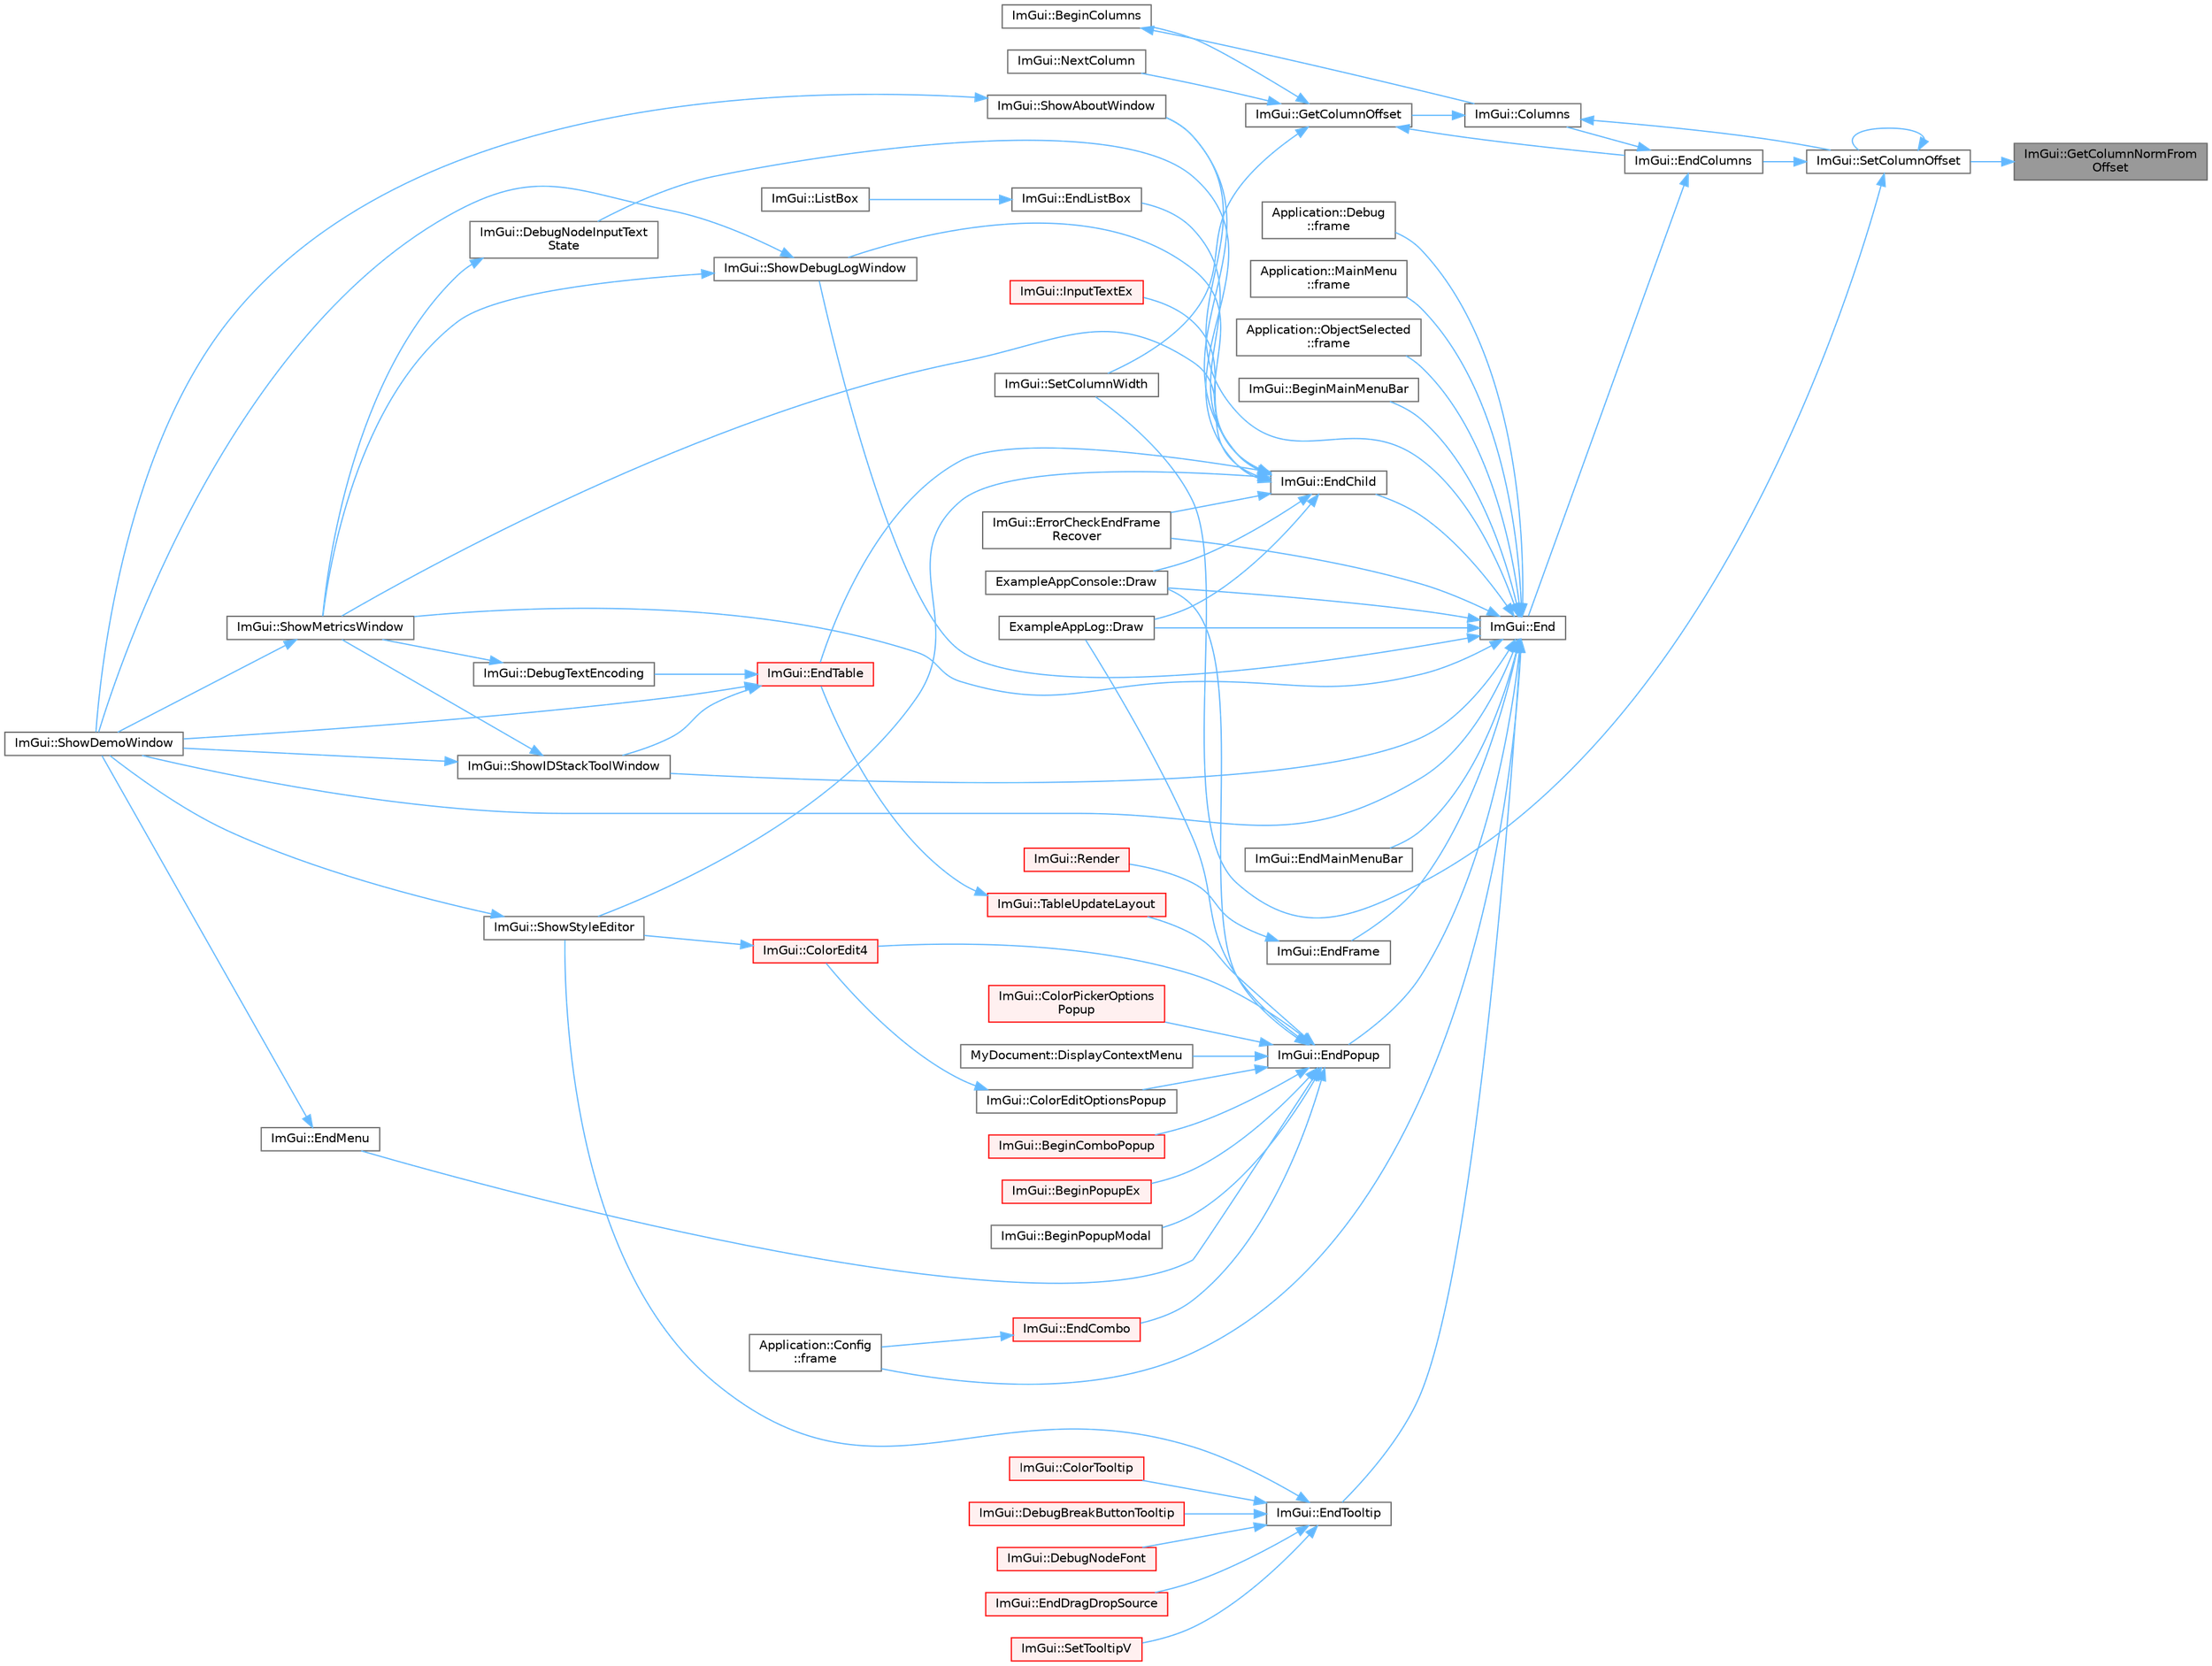 digraph "ImGui::GetColumnNormFromOffset"
{
 // LATEX_PDF_SIZE
  bgcolor="transparent";
  edge [fontname=Helvetica,fontsize=10,labelfontname=Helvetica,labelfontsize=10];
  node [fontname=Helvetica,fontsize=10,shape=box,height=0.2,width=0.4];
  rankdir="RL";
  Node1 [id="Node000001",label="ImGui::GetColumnNormFrom\lOffset",height=0.2,width=0.4,color="gray40", fillcolor="grey60", style="filled", fontcolor="black",tooltip=" "];
  Node1 -> Node2 [id="edge1_Node000001_Node000002",dir="back",color="steelblue1",style="solid",tooltip=" "];
  Node2 [id="Node000002",label="ImGui::SetColumnOffset",height=0.2,width=0.4,color="grey40", fillcolor="white", style="filled",URL="$namespace_im_gui.html#a8cc207211d6cf3f77b505e24aed4ebcc",tooltip=" "];
  Node2 -> Node3 [id="edge2_Node000002_Node000003",dir="back",color="steelblue1",style="solid",tooltip=" "];
  Node3 [id="Node000003",label="ImGui::EndColumns",height=0.2,width=0.4,color="grey40", fillcolor="white", style="filled",URL="$namespace_im_gui.html#af93bed3bce5475fe4d525d744f16aa20",tooltip=" "];
  Node3 -> Node4 [id="edge3_Node000003_Node000004",dir="back",color="steelblue1",style="solid",tooltip=" "];
  Node4 [id="Node000004",label="ImGui::Columns",height=0.2,width=0.4,color="grey40", fillcolor="white", style="filled",URL="$namespace_im_gui.html#a0e2889956542527c4039b6b8bf5c2a38",tooltip=" "];
  Node4 -> Node5 [id="edge4_Node000004_Node000005",dir="back",color="steelblue1",style="solid",tooltip=" "];
  Node5 [id="Node000005",label="ImGui::GetColumnOffset",height=0.2,width=0.4,color="grey40", fillcolor="white", style="filled",URL="$namespace_im_gui.html#a79c22e9c5c208b6c9534a273be71a9e6",tooltip=" "];
  Node5 -> Node6 [id="edge5_Node000005_Node000006",dir="back",color="steelblue1",style="solid",tooltip=" "];
  Node6 [id="Node000006",label="ImGui::BeginColumns",height=0.2,width=0.4,color="grey40", fillcolor="white", style="filled",URL="$namespace_im_gui.html#a303fae66ef07f4f86ab242cf81021060",tooltip=" "];
  Node6 -> Node4 [id="edge6_Node000006_Node000004",dir="back",color="steelblue1",style="solid",tooltip=" "];
  Node5 -> Node3 [id="edge7_Node000005_Node000003",dir="back",color="steelblue1",style="solid",tooltip=" "];
  Node5 -> Node7 [id="edge8_Node000005_Node000007",dir="back",color="steelblue1",style="solid",tooltip=" "];
  Node7 [id="Node000007",label="ImGui::NextColumn",height=0.2,width=0.4,color="grey40", fillcolor="white", style="filled",URL="$namespace_im_gui.html#a8f97746d6a9d59c8400c26fb7613a2ff",tooltip=" "];
  Node5 -> Node8 [id="edge9_Node000005_Node000008",dir="back",color="steelblue1",style="solid",tooltip=" "];
  Node8 [id="Node000008",label="ImGui::SetColumnWidth",height=0.2,width=0.4,color="grey40", fillcolor="white", style="filled",URL="$namespace_im_gui.html#af17222ec47aebb5ede00be7b52de9f5d",tooltip=" "];
  Node4 -> Node2 [id="edge10_Node000004_Node000002",dir="back",color="steelblue1",style="solid",tooltip=" "];
  Node3 -> Node9 [id="edge11_Node000003_Node000009",dir="back",color="steelblue1",style="solid",tooltip=" "];
  Node9 [id="Node000009",label="ImGui::End",height=0.2,width=0.4,color="grey40", fillcolor="white", style="filled",URL="$namespace_im_gui.html#a5479d93794a004c67ceb6d13f37c8254",tooltip=" "];
  Node9 -> Node10 [id="edge12_Node000009_Node000010",dir="back",color="steelblue1",style="solid",tooltip=" "];
  Node10 [id="Node000010",label="ImGui::BeginMainMenuBar",height=0.2,width=0.4,color="grey40", fillcolor="white", style="filled",URL="$namespace_im_gui.html#a55cb9cfb9865204ac6fb21c965784f78",tooltip=" "];
  Node9 -> Node11 [id="edge13_Node000009_Node000011",dir="back",color="steelblue1",style="solid",tooltip=" "];
  Node11 [id="Node000011",label="ExampleAppConsole::Draw",height=0.2,width=0.4,color="grey40", fillcolor="white", style="filled",URL="$struct_example_app_console.html#a0518a09c7e8648dd52c7c06df19ac17a",tooltip=" "];
  Node9 -> Node12 [id="edge14_Node000009_Node000012",dir="back",color="steelblue1",style="solid",tooltip=" "];
  Node12 [id="Node000012",label="ExampleAppLog::Draw",height=0.2,width=0.4,color="grey40", fillcolor="white", style="filled",URL="$struct_example_app_log.html#a5ad3a4bdb89171b84aeaff96948a1f77",tooltip=" "];
  Node9 -> Node13 [id="edge15_Node000009_Node000013",dir="back",color="steelblue1",style="solid",tooltip=" "];
  Node13 [id="Node000013",label="ImGui::EndChild",height=0.2,width=0.4,color="grey40", fillcolor="white", style="filled",URL="$namespace_im_gui.html#af8de559a88c1442d6df8c1b04c86e997",tooltip=" "];
  Node13 -> Node14 [id="edge16_Node000013_Node000014",dir="back",color="steelblue1",style="solid",tooltip=" "];
  Node14 [id="Node000014",label="ImGui::DebugNodeInputText\lState",height=0.2,width=0.4,color="grey40", fillcolor="white", style="filled",URL="$namespace_im_gui.html#ab85df47e899ab32dbdd5089f40e3802f",tooltip=" "];
  Node14 -> Node15 [id="edge17_Node000014_Node000015",dir="back",color="steelblue1",style="solid",tooltip=" "];
  Node15 [id="Node000015",label="ImGui::ShowMetricsWindow",height=0.2,width=0.4,color="grey40", fillcolor="white", style="filled",URL="$namespace_im_gui.html#afe7a28c6eb52fff3cc27d5a698fea4ff",tooltip=" "];
  Node15 -> Node16 [id="edge18_Node000015_Node000016",dir="back",color="steelblue1",style="solid",tooltip=" "];
  Node16 [id="Node000016",label="ImGui::ShowDemoWindow",height=0.2,width=0.4,color="grey40", fillcolor="white", style="filled",URL="$namespace_im_gui.html#af95643a0ce4893b9e57c12991922fb18",tooltip=" "];
  Node13 -> Node11 [id="edge19_Node000013_Node000011",dir="back",color="steelblue1",style="solid",tooltip=" "];
  Node13 -> Node12 [id="edge20_Node000013_Node000012",dir="back",color="steelblue1",style="solid",tooltip=" "];
  Node13 -> Node17 [id="edge21_Node000013_Node000017",dir="back",color="steelblue1",style="solid",tooltip=" "];
  Node17 [id="Node000017",label="ImGui::EndListBox",height=0.2,width=0.4,color="grey40", fillcolor="white", style="filled",URL="$namespace_im_gui.html#a6a1b63d9b66bb934d995c279ac02daff",tooltip=" "];
  Node17 -> Node18 [id="edge22_Node000017_Node000018",dir="back",color="steelblue1",style="solid",tooltip=" "];
  Node18 [id="Node000018",label="ImGui::ListBox",height=0.2,width=0.4,color="grey40", fillcolor="white", style="filled",URL="$namespace_im_gui.html#a94c78076bd40ff548ecd124f95af8710",tooltip=" "];
  Node13 -> Node19 [id="edge23_Node000013_Node000019",dir="back",color="steelblue1",style="solid",tooltip=" "];
  Node19 [id="Node000019",label="ImGui::EndTable",height=0.2,width=0.4,color="red", fillcolor="#FFF0F0", style="filled",URL="$namespace_im_gui.html#a9c70aaa6464c2e51e6f3342da133ada1",tooltip=" "];
  Node19 -> Node20 [id="edge24_Node000019_Node000020",dir="back",color="steelblue1",style="solid",tooltip=" "];
  Node20 [id="Node000020",label="ImGui::DebugTextEncoding",height=0.2,width=0.4,color="grey40", fillcolor="white", style="filled",URL="$namespace_im_gui.html#a326f0badd138d1dea078a31b0e8dd685",tooltip=" "];
  Node20 -> Node15 [id="edge25_Node000020_Node000015",dir="back",color="steelblue1",style="solid",tooltip=" "];
  Node19 -> Node16 [id="edge26_Node000019_Node000016",dir="back",color="steelblue1",style="solid",tooltip=" "];
  Node19 -> Node23 [id="edge27_Node000019_Node000023",dir="back",color="steelblue1",style="solid",tooltip=" "];
  Node23 [id="Node000023",label="ImGui::ShowIDStackToolWindow",height=0.2,width=0.4,color="grey40", fillcolor="white", style="filled",URL="$namespace_im_gui.html#ab4a87bf4a874a8e5872b60b4a9b1d99e",tooltip=" "];
  Node23 -> Node16 [id="edge28_Node000023_Node000016",dir="back",color="steelblue1",style="solid",tooltip=" "];
  Node23 -> Node15 [id="edge29_Node000023_Node000015",dir="back",color="steelblue1",style="solid",tooltip=" "];
  Node13 -> Node22 [id="edge30_Node000013_Node000022",dir="back",color="steelblue1",style="solid",tooltip=" "];
  Node22 [id="Node000022",label="ImGui::ErrorCheckEndFrame\lRecover",height=0.2,width=0.4,color="grey40", fillcolor="white", style="filled",URL="$namespace_im_gui.html#aaeda60ee2c0b5c2b3f397b237c9928f3",tooltip=" "];
  Node13 -> Node24 [id="edge31_Node000013_Node000024",dir="back",color="steelblue1",style="solid",tooltip=" "];
  Node24 [id="Node000024",label="ImGui::InputTextEx",height=0.2,width=0.4,color="red", fillcolor="#FFF0F0", style="filled",URL="$namespace_im_gui.html#af89af17ecc11653f25fea1e50e195de6",tooltip=" "];
  Node13 -> Node80 [id="edge32_Node000013_Node000080",dir="back",color="steelblue1",style="solid",tooltip=" "];
  Node80 [id="Node000080",label="ImGui::ShowAboutWindow",height=0.2,width=0.4,color="grey40", fillcolor="white", style="filled",URL="$namespace_im_gui.html#ac297462e33309d0540fa459bccdc9304",tooltip=" "];
  Node80 -> Node16 [id="edge33_Node000080_Node000016",dir="back",color="steelblue1",style="solid",tooltip=" "];
  Node13 -> Node81 [id="edge34_Node000013_Node000081",dir="back",color="steelblue1",style="solid",tooltip=" "];
  Node81 [id="Node000081",label="ImGui::ShowDebugLogWindow",height=0.2,width=0.4,color="grey40", fillcolor="white", style="filled",URL="$namespace_im_gui.html#af1b39e70cac2e1b9e62dd3c9d154cbd6",tooltip=" "];
  Node81 -> Node16 [id="edge35_Node000081_Node000016",dir="back",color="steelblue1",style="solid",tooltip=" "];
  Node81 -> Node15 [id="edge36_Node000081_Node000015",dir="back",color="steelblue1",style="solid",tooltip=" "];
  Node13 -> Node15 [id="edge37_Node000013_Node000015",dir="back",color="steelblue1",style="solid",tooltip=" "];
  Node13 -> Node32 [id="edge38_Node000013_Node000032",dir="back",color="steelblue1",style="solid",tooltip=" "];
  Node32 [id="Node000032",label="ImGui::ShowStyleEditor",height=0.2,width=0.4,color="grey40", fillcolor="white", style="filled",URL="$namespace_im_gui.html#ab2eb3dec78d054fe3feab1c091ec5de5",tooltip=" "];
  Node32 -> Node16 [id="edge39_Node000032_Node000016",dir="back",color="steelblue1",style="solid",tooltip=" "];
  Node9 -> Node82 [id="edge40_Node000009_Node000082",dir="back",color="steelblue1",style="solid",tooltip=" "];
  Node82 [id="Node000082",label="ImGui::EndFrame",height=0.2,width=0.4,color="grey40", fillcolor="white", style="filled",URL="$namespace_im_gui.html#a246c37da45e88a12ade440a0feacb4ee",tooltip=" "];
  Node82 -> Node83 [id="edge41_Node000082_Node000083",dir="back",color="steelblue1",style="solid",tooltip=" "];
  Node83 [id="Node000083",label="ImGui::Render",height=0.2,width=0.4,color="red", fillcolor="#FFF0F0", style="filled",URL="$namespace_im_gui.html#ab51a164f547317c16c441f1599e3946d",tooltip=" "];
  Node9 -> Node85 [id="edge42_Node000009_Node000085",dir="back",color="steelblue1",style="solid",tooltip=" "];
  Node85 [id="Node000085",label="ImGui::EndMainMenuBar",height=0.2,width=0.4,color="grey40", fillcolor="white", style="filled",URL="$namespace_im_gui.html#ab92f330c808546b340eb7bdf7e5f7c95",tooltip=" "];
  Node9 -> Node86 [id="edge43_Node000009_Node000086",dir="back",color="steelblue1",style="solid",tooltip=" "];
  Node86 [id="Node000086",label="ImGui::EndPopup",height=0.2,width=0.4,color="grey40", fillcolor="white", style="filled",URL="$namespace_im_gui.html#aa6a9b5696f2ea7eed7683425fc77b8f2",tooltip=" "];
  Node86 -> Node87 [id="edge44_Node000086_Node000087",dir="back",color="steelblue1",style="solid",tooltip=" "];
  Node87 [id="Node000087",label="ImGui::BeginComboPopup",height=0.2,width=0.4,color="red", fillcolor="#FFF0F0", style="filled",URL="$namespace_im_gui.html#a6ecb51142fcb72cd19ff002c3a7d8e25",tooltip=" "];
  Node86 -> Node91 [id="edge45_Node000086_Node000091",dir="back",color="steelblue1",style="solid",tooltip=" "];
  Node91 [id="Node000091",label="ImGui::BeginPopupEx",height=0.2,width=0.4,color="red", fillcolor="#FFF0F0", style="filled",URL="$namespace_im_gui.html#a89da3a22300e8293257b6cfdf1b83b7a",tooltip=" "];
  Node86 -> Node108 [id="edge46_Node000086_Node000108",dir="back",color="steelblue1",style="solid",tooltip=" "];
  Node108 [id="Node000108",label="ImGui::BeginPopupModal",height=0.2,width=0.4,color="grey40", fillcolor="white", style="filled",URL="$namespace_im_gui.html#a6d840f615c198c2342968f733fda11b3",tooltip=" "];
  Node86 -> Node26 [id="edge47_Node000086_Node000026",dir="back",color="steelblue1",style="solid",tooltip=" "];
  Node26 [id="Node000026",label="ImGui::ColorEdit4",height=0.2,width=0.4,color="red", fillcolor="#FFF0F0", style="filled",URL="$namespace_im_gui.html#ac3f45e2aa0b1d591cc8a2cdf8b566a45",tooltip=" "];
  Node26 -> Node32 [id="edge48_Node000026_Node000032",dir="back",color="steelblue1",style="solid",tooltip=" "];
  Node86 -> Node95 [id="edge49_Node000086_Node000095",dir="back",color="steelblue1",style="solid",tooltip=" "];
  Node95 [id="Node000095",label="ImGui::ColorEditOptionsPopup",height=0.2,width=0.4,color="grey40", fillcolor="white", style="filled",URL="$namespace_im_gui.html#a6bfb117816d669f8704e5d0c0c0795fe",tooltip=" "];
  Node95 -> Node26 [id="edge50_Node000095_Node000026",dir="back",color="steelblue1",style="solid",tooltip=" "];
  Node86 -> Node31 [id="edge51_Node000086_Node000031",dir="back",color="steelblue1",style="solid",tooltip=" "];
  Node31 [id="Node000031",label="ImGui::ColorPickerOptions\lPopup",height=0.2,width=0.4,color="red", fillcolor="#FFF0F0", style="filled",URL="$namespace_im_gui.html#a6d112eeb6d8ffdebbc9d9a8c66babbee",tooltip=" "];
  Node86 -> Node97 [id="edge52_Node000086_Node000097",dir="back",color="steelblue1",style="solid",tooltip=" "];
  Node97 [id="Node000097",label="MyDocument::DisplayContextMenu",height=0.2,width=0.4,color="grey40", fillcolor="white", style="filled",URL="$struct_my_document.html#ae9e8d83c14b75c307447e3f410e432ec",tooltip=" "];
  Node86 -> Node11 [id="edge53_Node000086_Node000011",dir="back",color="steelblue1",style="solid",tooltip=" "];
  Node86 -> Node12 [id="edge54_Node000086_Node000012",dir="back",color="steelblue1",style="solid",tooltip=" "];
  Node86 -> Node109 [id="edge55_Node000086_Node000109",dir="back",color="steelblue1",style="solid",tooltip=" "];
  Node109 [id="Node000109",label="ImGui::EndCombo",height=0.2,width=0.4,color="red", fillcolor="#FFF0F0", style="filled",URL="$namespace_im_gui.html#a63434692d7de278875c7ea0143fbe6e4",tooltip=" "];
  Node109 -> Node34 [id="edge56_Node000109_Node000034",dir="back",color="steelblue1",style="solid",tooltip=" "];
  Node34 [id="Node000034",label="Application::Config\l::frame",height=0.2,width=0.4,color="grey40", fillcolor="white", style="filled",URL="$class_application_1_1_config.html#a291cc3a874949e121dcf83a3f90681bc",tooltip=" "];
  Node86 -> Node110 [id="edge57_Node000086_Node000110",dir="back",color="steelblue1",style="solid",tooltip=" "];
  Node110 [id="Node000110",label="ImGui::EndMenu",height=0.2,width=0.4,color="grey40", fillcolor="white", style="filled",URL="$namespace_im_gui.html#a1448a5a4e8c431c15f991e9255c0df95",tooltip=" "];
  Node110 -> Node16 [id="edge58_Node000110_Node000016",dir="back",color="steelblue1",style="solid",tooltip=" "];
  Node86 -> Node101 [id="edge59_Node000086_Node000101",dir="back",color="steelblue1",style="solid",tooltip=" "];
  Node101 [id="Node000101",label="ImGui::TableUpdateLayout",height=0.2,width=0.4,color="red", fillcolor="#FFF0F0", style="filled",URL="$namespace_im_gui.html#a890d76a0ec9efc98765c226884e3e32a",tooltip=" "];
  Node101 -> Node19 [id="edge60_Node000101_Node000019",dir="back",color="steelblue1",style="solid",tooltip=" "];
  Node9 -> Node111 [id="edge61_Node000009_Node000111",dir="back",color="steelblue1",style="solid",tooltip=" "];
  Node111 [id="Node000111",label="ImGui::EndTooltip",height=0.2,width=0.4,color="grey40", fillcolor="white", style="filled",URL="$namespace_im_gui.html#ac8d75c160cfdf43d512f773ca133a1c6",tooltip=" "];
  Node111 -> Node112 [id="edge62_Node000111_Node000112",dir="back",color="steelblue1",style="solid",tooltip=" "];
  Node112 [id="Node000112",label="ImGui::ColorTooltip",height=0.2,width=0.4,color="red", fillcolor="#FFF0F0", style="filled",URL="$namespace_im_gui.html#afad90b366b6471e3b13175c0ebeb26c8",tooltip=" "];
  Node111 -> Node114 [id="edge63_Node000111_Node000114",dir="back",color="steelblue1",style="solid",tooltip=" "];
  Node114 [id="Node000114",label="ImGui::DebugBreakButtonTooltip",height=0.2,width=0.4,color="red", fillcolor="#FFF0F0", style="filled",URL="$namespace_im_gui.html#a6f2a211be11756216a881936bc6d9aab",tooltip=" "];
  Node111 -> Node56 [id="edge64_Node000111_Node000056",dir="back",color="steelblue1",style="solid",tooltip=" "];
  Node56 [id="Node000056",label="ImGui::DebugNodeFont",height=0.2,width=0.4,color="red", fillcolor="#FFF0F0", style="filled",URL="$namespace_im_gui.html#ae0207d60728f7e6a47dbcd1d7d84e3cb",tooltip=" "];
  Node111 -> Node121 [id="edge65_Node000111_Node000121",dir="back",color="steelblue1",style="solid",tooltip=" "];
  Node121 [id="Node000121",label="ImGui::EndDragDropSource",height=0.2,width=0.4,color="red", fillcolor="#FFF0F0", style="filled",URL="$namespace_im_gui.html#a02f225fefff2a046038ed99ab20606da",tooltip=" "];
  Node111 -> Node122 [id="edge66_Node000111_Node000122",dir="back",color="steelblue1",style="solid",tooltip=" "];
  Node122 [id="Node000122",label="ImGui::SetTooltipV",height=0.2,width=0.4,color="red", fillcolor="#FFF0F0", style="filled",URL="$namespace_im_gui.html#a3826acf68fc4a12bb66401575f51d6a2",tooltip=" "];
  Node111 -> Node32 [id="edge67_Node000111_Node000032",dir="back",color="steelblue1",style="solid",tooltip=" "];
  Node9 -> Node22 [id="edge68_Node000009_Node000022",dir="back",color="steelblue1",style="solid",tooltip=" "];
  Node9 -> Node34 [id="edge69_Node000009_Node000034",dir="back",color="steelblue1",style="solid",tooltip=" "];
  Node9 -> Node135 [id="edge70_Node000009_Node000135",dir="back",color="steelblue1",style="solid",tooltip=" "];
  Node135 [id="Node000135",label="Application::Debug\l::frame",height=0.2,width=0.4,color="grey40", fillcolor="white", style="filled",URL="$class_application_1_1_debug.html#a26339829cae3b768474358c34eb8ab23",tooltip=" "];
  Node9 -> Node136 [id="edge71_Node000009_Node000136",dir="back",color="steelblue1",style="solid",tooltip=" "];
  Node136 [id="Node000136",label="Application::MainMenu\l::frame",height=0.2,width=0.4,color="grey40", fillcolor="white", style="filled",URL="$class_application_1_1_main_menu.html#a868fe54ddb269b9ab03f0d7d068dd698",tooltip=" "];
  Node9 -> Node37 [id="edge72_Node000009_Node000037",dir="back",color="steelblue1",style="solid",tooltip=" "];
  Node37 [id="Node000037",label="Application::ObjectSelected\l::frame",height=0.2,width=0.4,color="grey40", fillcolor="white", style="filled",URL="$class_application_1_1_object_selected.html#a30dd507edcc6c76dd65cc0cf9dda010a",tooltip=" "];
  Node9 -> Node80 [id="edge73_Node000009_Node000080",dir="back",color="steelblue1",style="solid",tooltip=" "];
  Node9 -> Node81 [id="edge74_Node000009_Node000081",dir="back",color="steelblue1",style="solid",tooltip=" "];
  Node9 -> Node16 [id="edge75_Node000009_Node000016",dir="back",color="steelblue1",style="solid",tooltip=" "];
  Node9 -> Node23 [id="edge76_Node000009_Node000023",dir="back",color="steelblue1",style="solid",tooltip=" "];
  Node9 -> Node15 [id="edge77_Node000009_Node000015",dir="back",color="steelblue1",style="solid",tooltip=" "];
  Node2 -> Node2 [id="edge78_Node000002_Node000002",dir="back",color="steelblue1",style="solid",tooltip=" "];
  Node2 -> Node8 [id="edge79_Node000002_Node000008",dir="back",color="steelblue1",style="solid",tooltip=" "];
}
